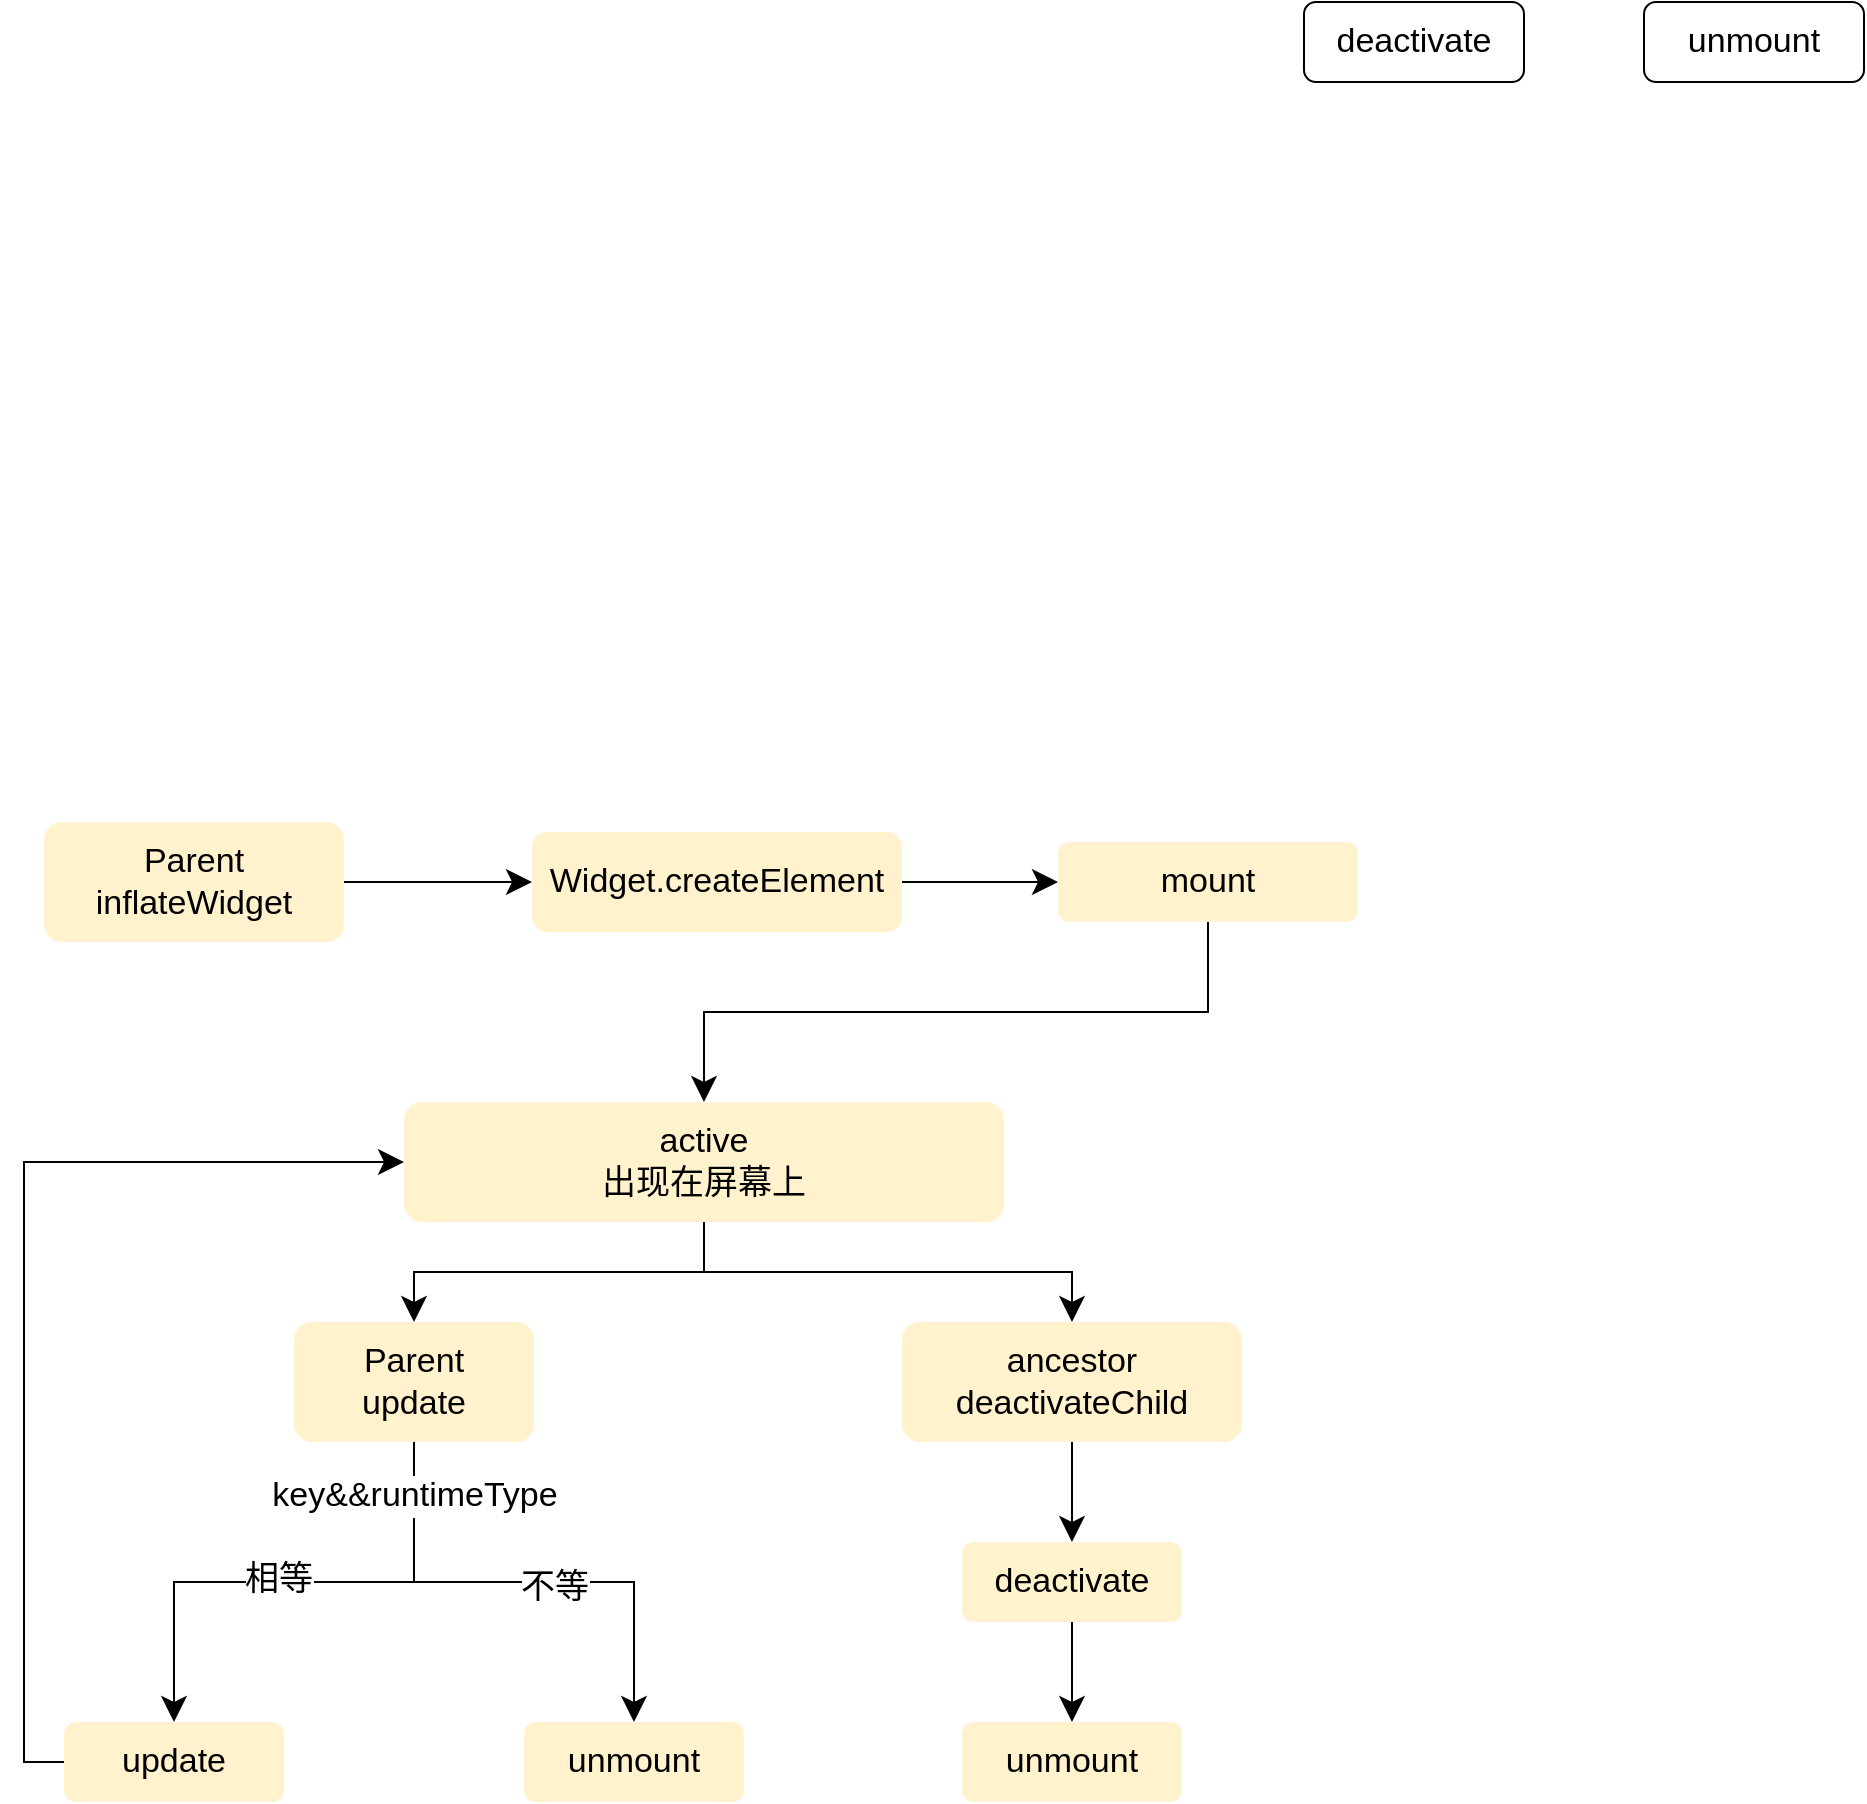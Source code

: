 <mxfile version="14.2.9" type="github">
  <diagram id="C5RBs43oDa-KdzZeNtuy" name="Page-1">
    <mxGraphModel dx="946" dy="614" grid="1" gridSize="10" guides="1" tooltips="1" connect="1" arrows="1" fold="1" page="1" pageScale="1" pageWidth="827" pageHeight="1169" math="0" shadow="0">
      <root>
        <mxCell id="WIyWlLk6GJQsqaUBKTNV-0" />
        <mxCell id="WIyWlLk6GJQsqaUBKTNV-1" parent="WIyWlLk6GJQsqaUBKTNV-0" />
        <mxCell id="LdH3LGQLJkcm7hxNGWKs-44" style="edgeStyle=orthogonalEdgeStyle;rounded=0;orthogonalLoop=1;jettySize=auto;html=1;exitX=1;exitY=0.5;exitDx=0;exitDy=0;fontSize=17;endSize=10;endArrow=classic;endFill=1;" edge="1" parent="WIyWlLk6GJQsqaUBKTNV-1" source="WIyWlLk6GJQsqaUBKTNV-3" target="LdH3LGQLJkcm7hxNGWKs-0">
          <mxGeometry relative="1" as="geometry" />
        </mxCell>
        <mxCell id="WIyWlLk6GJQsqaUBKTNV-3" value="Parent&lt;br style=&quot;font-size: 17px;&quot;&gt;inflateWidget" style="rounded=1;whiteSpace=wrap;html=1;fontSize=17;glass=0;strokeWidth=1;shadow=0;fillColor=#fff2cc;strokeColor=none;" parent="WIyWlLk6GJQsqaUBKTNV-1" vertex="1">
          <mxGeometry x="170" y="570" width="150" height="60" as="geometry" />
        </mxCell>
        <mxCell id="LdH3LGQLJkcm7hxNGWKs-45" style="edgeStyle=orthogonalEdgeStyle;rounded=0;orthogonalLoop=1;jettySize=auto;html=1;exitX=1;exitY=0.5;exitDx=0;exitDy=0;fontSize=17;endSize=10;endArrow=classic;endFill=1;" edge="1" parent="WIyWlLk6GJQsqaUBKTNV-1" source="LdH3LGQLJkcm7hxNGWKs-0" target="LdH3LGQLJkcm7hxNGWKs-2">
          <mxGeometry relative="1" as="geometry" />
        </mxCell>
        <mxCell id="LdH3LGQLJkcm7hxNGWKs-0" value="Widget.createElement" style="rounded=1;whiteSpace=wrap;html=1;fontSize=17;glass=0;strokeWidth=1;shadow=0;fillColor=#fff2cc;strokeColor=none;" vertex="1" parent="WIyWlLk6GJQsqaUBKTNV-1">
          <mxGeometry x="414" y="575" width="185" height="50" as="geometry" />
        </mxCell>
        <mxCell id="LdH3LGQLJkcm7hxNGWKs-74" style="edgeStyle=orthogonalEdgeStyle;rounded=0;orthogonalLoop=1;jettySize=auto;html=1;exitX=0.5;exitY=1;exitDx=0;exitDy=0;fontSize=17;endSize=10;endArrow=classic;endFill=1;" edge="1" parent="WIyWlLk6GJQsqaUBKTNV-1" source="LdH3LGQLJkcm7hxNGWKs-2" target="LdH3LGQLJkcm7hxNGWKs-15">
          <mxGeometry relative="1" as="geometry" />
        </mxCell>
        <mxCell id="LdH3LGQLJkcm7hxNGWKs-2" value="mount" style="rounded=1;whiteSpace=wrap;html=1;fontSize=17;glass=0;strokeWidth=1;shadow=0;fillColor=#fff2cc;strokeColor=none;" vertex="1" parent="WIyWlLk6GJQsqaUBKTNV-1">
          <mxGeometry x="677" y="580" width="150" height="40" as="geometry" />
        </mxCell>
        <mxCell id="LdH3LGQLJkcm7hxNGWKs-75" style="edgeStyle=orthogonalEdgeStyle;rounded=0;orthogonalLoop=1;jettySize=auto;html=1;exitX=0.5;exitY=1;exitDx=0;exitDy=0;fontSize=17;endSize=10;endArrow=classic;endFill=1;" edge="1" parent="WIyWlLk6GJQsqaUBKTNV-1" source="LdH3LGQLJkcm7hxNGWKs-15" target="LdH3LGQLJkcm7hxNGWKs-72">
          <mxGeometry relative="1" as="geometry" />
        </mxCell>
        <mxCell id="LdH3LGQLJkcm7hxNGWKs-76" style="edgeStyle=orthogonalEdgeStyle;rounded=0;orthogonalLoop=1;jettySize=auto;html=1;exitX=0.5;exitY=1;exitDx=0;exitDy=0;entryX=0.5;entryY=0;entryDx=0;entryDy=0;fontSize=17;endSize=10;endArrow=classic;endFill=1;" edge="1" parent="WIyWlLk6GJQsqaUBKTNV-1" source="LdH3LGQLJkcm7hxNGWKs-15" target="LdH3LGQLJkcm7hxNGWKs-60">
          <mxGeometry relative="1" as="geometry" />
        </mxCell>
        <mxCell id="LdH3LGQLJkcm7hxNGWKs-15" value="active&lt;br&gt;出现在屏幕上" style="rounded=1;whiteSpace=wrap;html=1;fontSize=17;fillColor=#fff2cc;strokeColor=none;" vertex="1" parent="WIyWlLk6GJQsqaUBKTNV-1">
          <mxGeometry x="350" y="710" width="300" height="60" as="geometry" />
        </mxCell>
        <mxCell id="LdH3LGQLJkcm7hxNGWKs-34" value="deactivate" style="rounded=1;whiteSpace=wrap;html=1;fontSize=17;glass=0;strokeWidth=1;shadow=0;" vertex="1" parent="WIyWlLk6GJQsqaUBKTNV-1">
          <mxGeometry x="800" y="160" width="110" height="40" as="geometry" />
        </mxCell>
        <mxCell id="LdH3LGQLJkcm7hxNGWKs-35" value="unmount" style="rounded=1;whiteSpace=wrap;html=1;fontSize=17;glass=0;strokeWidth=1;shadow=0;" vertex="1" parent="WIyWlLk6GJQsqaUBKTNV-1">
          <mxGeometry x="970" y="160" width="110" height="40" as="geometry" />
        </mxCell>
        <mxCell id="LdH3LGQLJkcm7hxNGWKs-64" style="edgeStyle=orthogonalEdgeStyle;rounded=0;orthogonalLoop=1;jettySize=auto;html=1;exitX=0.5;exitY=1;exitDx=0;exitDy=0;entryX=0.5;entryY=0;entryDx=0;entryDy=0;fontSize=17;endSize=10;endArrow=classic;endFill=1;" edge="1" parent="WIyWlLk6GJQsqaUBKTNV-1" source="LdH3LGQLJkcm7hxNGWKs-60" target="LdH3LGQLJkcm7hxNGWKs-61">
          <mxGeometry relative="1" as="geometry" />
        </mxCell>
        <mxCell id="LdH3LGQLJkcm7hxNGWKs-60" value="ancestor&lt;br&gt;deactivateChild" style="rounded=1;whiteSpace=wrap;html=1;fontSize=17;fillColor=#fff2cc;strokeColor=none;" vertex="1" parent="WIyWlLk6GJQsqaUBKTNV-1">
          <mxGeometry x="599" y="820" width="170" height="60" as="geometry" />
        </mxCell>
        <mxCell id="LdH3LGQLJkcm7hxNGWKs-65" style="edgeStyle=orthogonalEdgeStyle;rounded=0;orthogonalLoop=1;jettySize=auto;html=1;exitX=0.5;exitY=1;exitDx=0;exitDy=0;entryX=0.5;entryY=0;entryDx=0;entryDy=0;fontSize=17;endSize=10;endArrow=classic;endFill=1;" edge="1" parent="WIyWlLk6GJQsqaUBKTNV-1" source="LdH3LGQLJkcm7hxNGWKs-61" target="LdH3LGQLJkcm7hxNGWKs-62">
          <mxGeometry relative="1" as="geometry" />
        </mxCell>
        <mxCell id="LdH3LGQLJkcm7hxNGWKs-61" value="deactivate" style="rounded=1;whiteSpace=wrap;html=1;fontSize=17;glass=0;strokeWidth=1;shadow=0;fillColor=#fff2cc;strokeColor=none;" vertex="1" parent="WIyWlLk6GJQsqaUBKTNV-1">
          <mxGeometry x="629" y="930" width="110" height="40" as="geometry" />
        </mxCell>
        <mxCell id="LdH3LGQLJkcm7hxNGWKs-62" value="unmount" style="rounded=1;whiteSpace=wrap;html=1;fontSize=17;glass=0;strokeWidth=1;shadow=0;fillColor=#fff2cc;strokeColor=none;" vertex="1" parent="WIyWlLk6GJQsqaUBKTNV-1">
          <mxGeometry x="629" y="1020" width="110" height="40" as="geometry" />
        </mxCell>
        <mxCell id="LdH3LGQLJkcm7hxNGWKs-77" style="edgeStyle=orthogonalEdgeStyle;rounded=0;orthogonalLoop=1;jettySize=auto;html=1;exitX=0;exitY=0.5;exitDx=0;exitDy=0;entryX=0;entryY=0.5;entryDx=0;entryDy=0;fontSize=17;endSize=10;endArrow=classic;endFill=1;" edge="1" parent="WIyWlLk6GJQsqaUBKTNV-1" source="LdH3LGQLJkcm7hxNGWKs-66" target="LdH3LGQLJkcm7hxNGWKs-15">
          <mxGeometry relative="1" as="geometry" />
        </mxCell>
        <mxCell id="LdH3LGQLJkcm7hxNGWKs-66" value="update" style="rounded=1;whiteSpace=wrap;html=1;fontSize=17;glass=0;strokeWidth=1;shadow=0;fillColor=#fff2cc;strokeColor=none;" vertex="1" parent="WIyWlLk6GJQsqaUBKTNV-1">
          <mxGeometry x="180" y="1020" width="110" height="40" as="geometry" />
        </mxCell>
        <mxCell id="LdH3LGQLJkcm7hxNGWKs-78" style="edgeStyle=orthogonalEdgeStyle;rounded=0;orthogonalLoop=1;jettySize=auto;html=1;exitX=0.5;exitY=1;exitDx=0;exitDy=0;entryX=0.5;entryY=0;entryDx=0;entryDy=0;fontSize=17;endSize=10;endArrow=classic;endFill=1;" edge="1" parent="WIyWlLk6GJQsqaUBKTNV-1" source="LdH3LGQLJkcm7hxNGWKs-72" target="LdH3LGQLJkcm7hxNGWKs-66">
          <mxGeometry relative="1" as="geometry" />
        </mxCell>
        <mxCell id="LdH3LGQLJkcm7hxNGWKs-81" value="相等" style="edgeLabel;html=1;align=center;verticalAlign=middle;resizable=0;points=[];fontSize=17;" vertex="1" connectable="0" parent="LdH3LGQLJkcm7hxNGWKs-78">
          <mxGeometry x="0.061" y="-1" relative="1" as="geometry">
            <mxPoint as="offset" />
          </mxGeometry>
        </mxCell>
        <mxCell id="LdH3LGQLJkcm7hxNGWKs-79" style="edgeStyle=orthogonalEdgeStyle;rounded=0;orthogonalLoop=1;jettySize=auto;html=1;exitX=0.5;exitY=1;exitDx=0;exitDy=0;fontSize=17;endSize=10;endArrow=classic;endFill=1;" edge="1" parent="WIyWlLk6GJQsqaUBKTNV-1" source="LdH3LGQLJkcm7hxNGWKs-72" target="LdH3LGQLJkcm7hxNGWKs-73">
          <mxGeometry relative="1" as="geometry" />
        </mxCell>
        <mxCell id="LdH3LGQLJkcm7hxNGWKs-80" value="key&amp;amp;&amp;amp;runtimeType" style="edgeLabel;html=1;align=center;verticalAlign=middle;resizable=0;points=[];fontSize=17;" vertex="1" connectable="0" parent="LdH3LGQLJkcm7hxNGWKs-79">
          <mxGeometry x="-0.784" relative="1" as="geometry">
            <mxPoint as="offset" />
          </mxGeometry>
        </mxCell>
        <mxCell id="LdH3LGQLJkcm7hxNGWKs-82" value="不等" style="edgeLabel;html=1;align=center;verticalAlign=middle;resizable=0;points=[];fontSize=17;" vertex="1" connectable="0" parent="LdH3LGQLJkcm7hxNGWKs-79">
          <mxGeometry x="0.12" y="-3" relative="1" as="geometry">
            <mxPoint as="offset" />
          </mxGeometry>
        </mxCell>
        <mxCell id="LdH3LGQLJkcm7hxNGWKs-72" value="Parent&lt;br&gt;update" style="rounded=1;whiteSpace=wrap;html=1;fontSize=17;fillColor=#fff2cc;strokeColor=none;" vertex="1" parent="WIyWlLk6GJQsqaUBKTNV-1">
          <mxGeometry x="295" y="820" width="120" height="60" as="geometry" />
        </mxCell>
        <mxCell id="LdH3LGQLJkcm7hxNGWKs-73" value="unmount" style="rounded=1;whiteSpace=wrap;html=1;fontSize=17;glass=0;strokeWidth=1;shadow=0;fillColor=#fff2cc;strokeColor=none;" vertex="1" parent="WIyWlLk6GJQsqaUBKTNV-1">
          <mxGeometry x="410" y="1020" width="110" height="40" as="geometry" />
        </mxCell>
      </root>
    </mxGraphModel>
  </diagram>
</mxfile>
